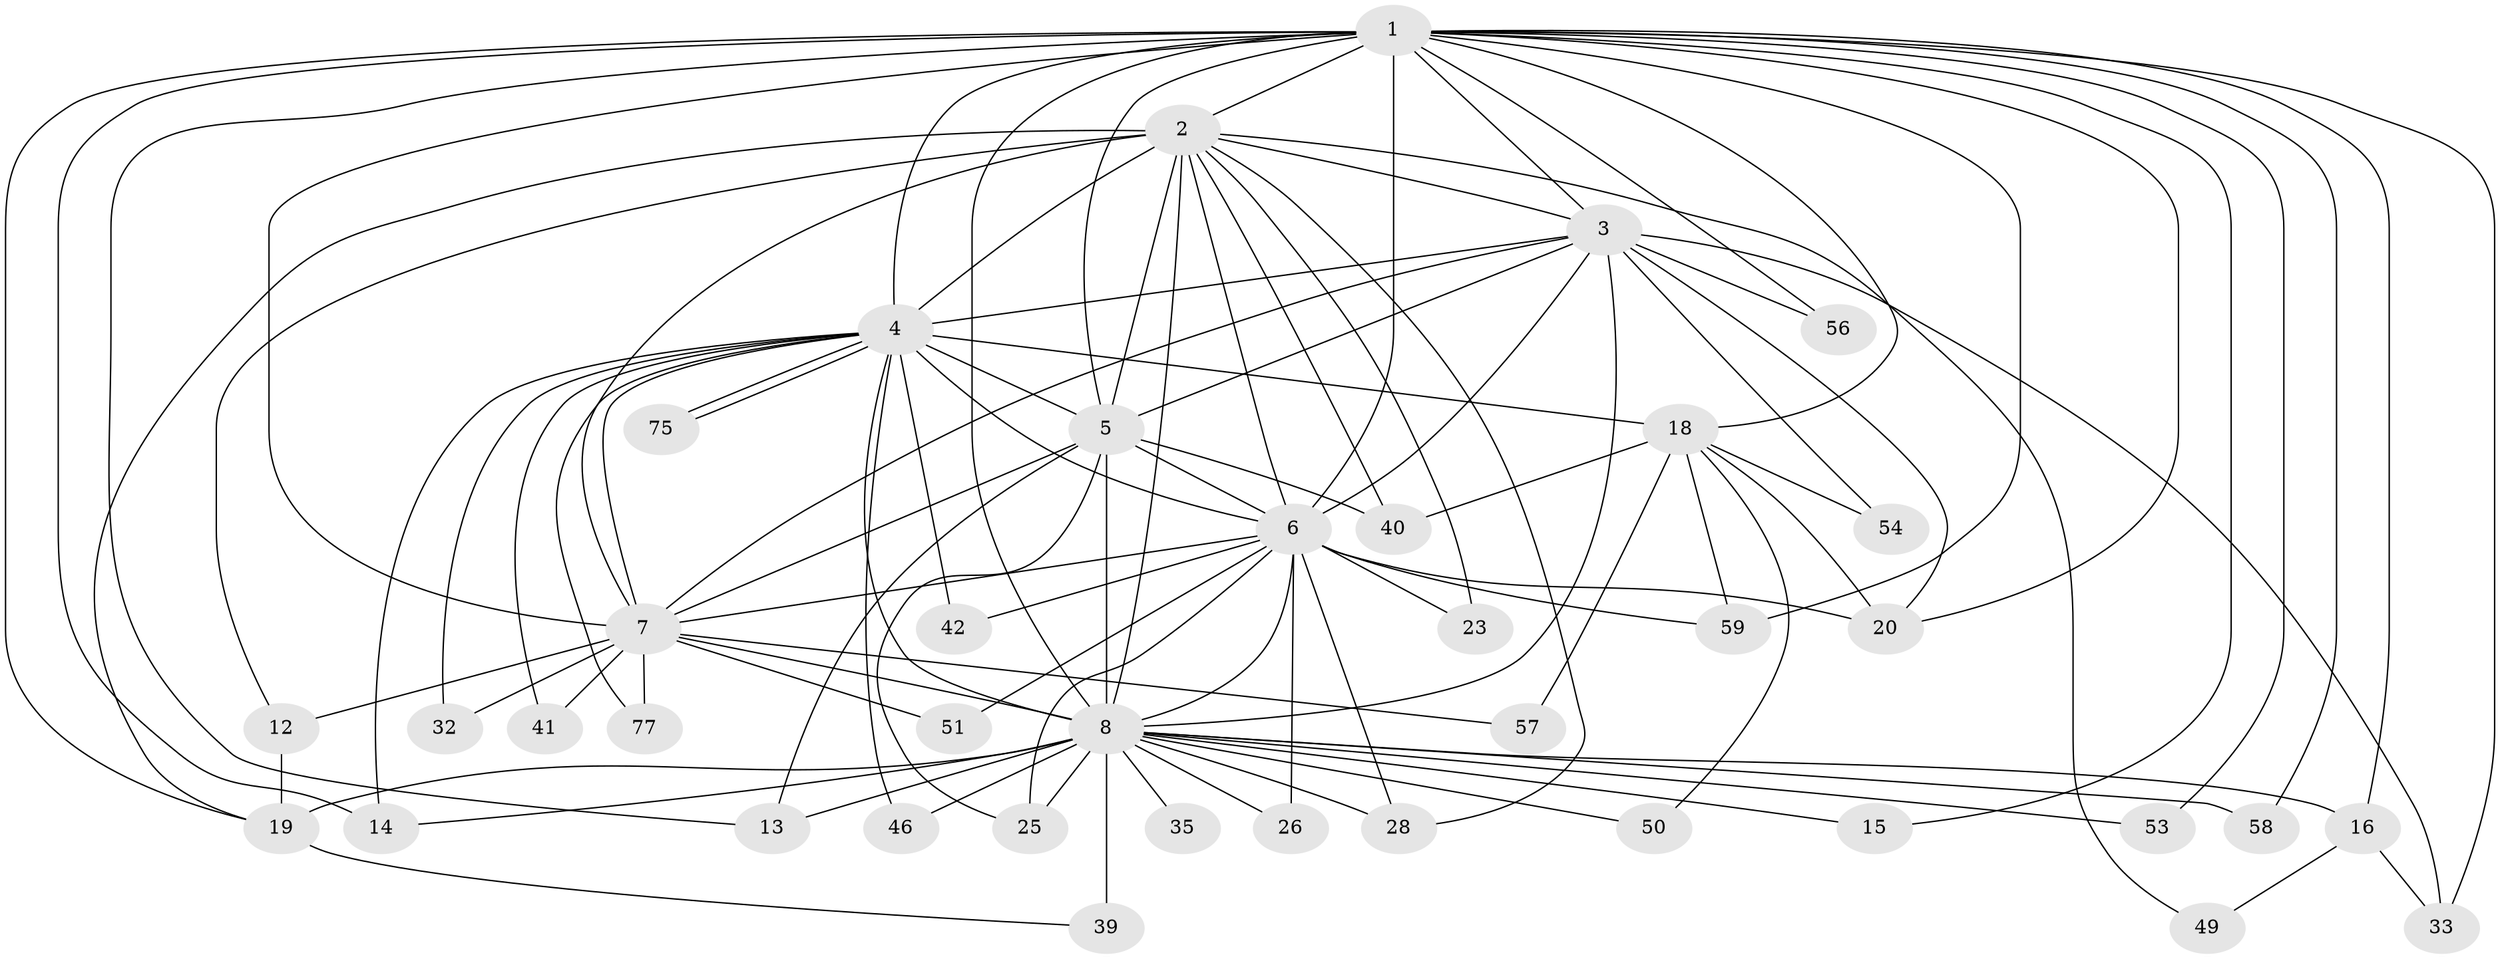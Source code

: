 // original degree distribution, {23: 0.0379746835443038, 16: 0.0379746835443038, 15: 0.02531645569620253, 18: 0.012658227848101266, 19: 0.012658227848101266, 4: 0.06329113924050633, 3: 0.17721518987341772, 2: 0.5822784810126582, 9: 0.012658227848101266, 6: 0.02531645569620253, 7: 0.012658227848101266}
// Generated by graph-tools (version 1.1) at 2025/13/03/09/25 04:13:42]
// undirected, 39 vertices, 100 edges
graph export_dot {
graph [start="1"]
  node [color=gray90,style=filled];
  1 [super="+62+21+11"];
  2;
  3 [super="+29+22"];
  4;
  5;
  6 [super="+36+70+78+52+17"];
  7;
  8 [super="+9+10+44+47+55+45+60+31"];
  12;
  13 [super="+65"];
  14 [super="+68"];
  15;
  16;
  18 [super="+48+30+27"];
  19;
  20;
  23;
  25;
  26;
  28;
  32;
  33 [super="+34"];
  35;
  39 [super="+67+43"];
  40 [super="+79"];
  41;
  42;
  46;
  49;
  50;
  51;
  53;
  54;
  56;
  57;
  58;
  59 [super="+64"];
  75;
  77;
  1 -- 2;
  1 -- 3 [weight=2];
  1 -- 4;
  1 -- 5;
  1 -- 6 [weight=3];
  1 -- 7;
  1 -- 8 [weight=5];
  1 -- 13;
  1 -- 14;
  1 -- 15;
  1 -- 16;
  1 -- 18 [weight=2];
  1 -- 20;
  1 -- 56;
  1 -- 59;
  1 -- 33;
  1 -- 53;
  1 -- 58;
  1 -- 19;
  2 -- 3;
  2 -- 4;
  2 -- 5;
  2 -- 6;
  2 -- 7;
  2 -- 8 [weight=4];
  2 -- 12;
  2 -- 19;
  2 -- 23;
  2 -- 28;
  2 -- 40;
  2 -- 49;
  3 -- 4;
  3 -- 5;
  3 -- 6;
  3 -- 7;
  3 -- 8 [weight=5];
  3 -- 20;
  3 -- 33;
  3 -- 54;
  3 -- 56;
  4 -- 5;
  4 -- 6 [weight=2];
  4 -- 7;
  4 -- 8 [weight=6];
  4 -- 14;
  4 -- 18 [weight=2];
  4 -- 32;
  4 -- 41;
  4 -- 42;
  4 -- 46;
  4 -- 75;
  4 -- 75;
  4 -- 77;
  5 -- 6 [weight=4];
  5 -- 7;
  5 -- 8 [weight=3];
  5 -- 13;
  5 -- 25;
  5 -- 40;
  6 -- 7;
  6 -- 8 [weight=4];
  6 -- 23;
  6 -- 26;
  6 -- 28;
  6 -- 42;
  6 -- 51;
  6 -- 59;
  6 -- 25;
  6 -- 20 [weight=3];
  7 -- 8 [weight=4];
  7 -- 12;
  7 -- 32;
  7 -- 41;
  7 -- 51;
  7 -- 57;
  7 -- 77;
  8 -- 25;
  8 -- 39 [weight=4];
  8 -- 16;
  8 -- 50;
  8 -- 13;
  8 -- 14;
  8 -- 15;
  8 -- 26;
  8 -- 28;
  8 -- 35;
  8 -- 46;
  8 -- 53;
  8 -- 58;
  8 -- 19 [weight=2];
  12 -- 19;
  16 -- 33;
  16 -- 49;
  18 -- 50;
  18 -- 54;
  18 -- 57;
  18 -- 59;
  18 -- 20;
  18 -- 40;
  19 -- 39;
}

